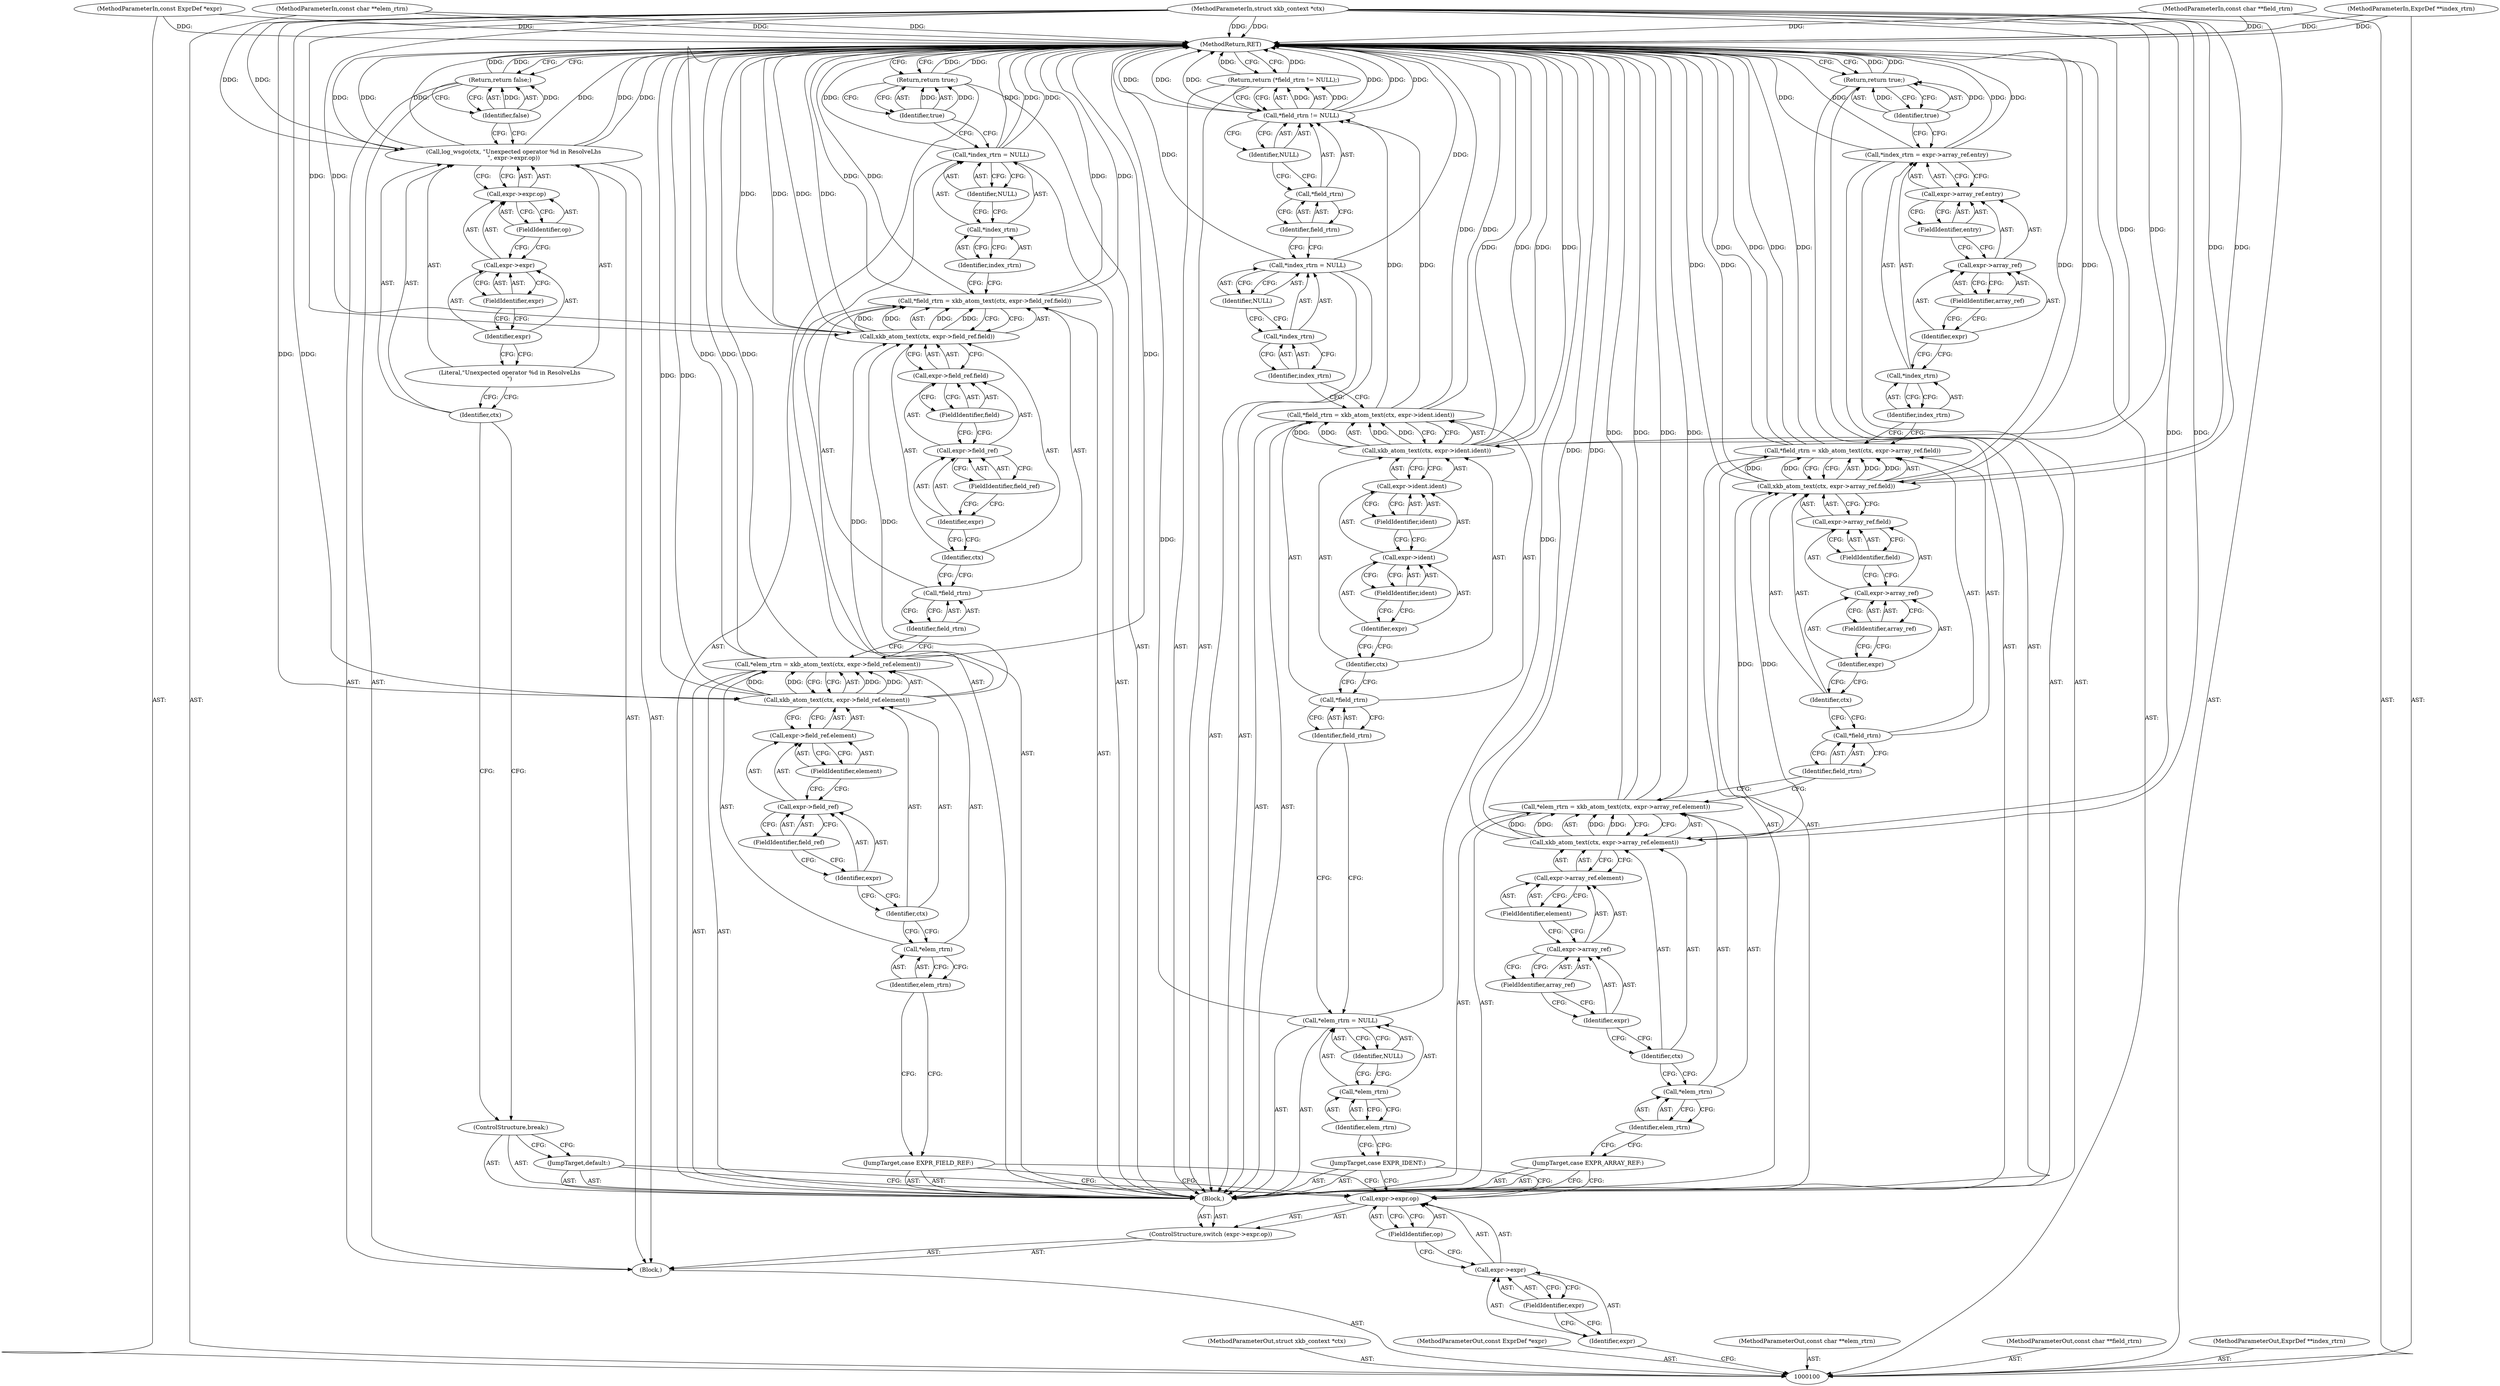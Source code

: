 digraph "1_libxkbcommon_bb4909d2d8fa6b08155e449986a478101e2b2634" {
"1000208" [label="(MethodReturn,RET)"];
"1000101" [label="(MethodParameterIn,struct xkb_context *ctx)"];
"1000253" [label="(MethodParameterOut,struct xkb_context *ctx)"];
"1000102" [label="(MethodParameterIn,const ExprDef *expr)"];
"1000254" [label="(MethodParameterOut,const ExprDef *expr)"];
"1000134" [label="(Call,*field_rtrn != NULL)"];
"1000135" [label="(Call,*field_rtrn)"];
"1000136" [label="(Identifier,field_rtrn)"];
"1000137" [label="(Identifier,NULL)"];
"1000133" [label="(Return,return (*field_rtrn != NULL);)"];
"1000138" [label="(JumpTarget,case EXPR_FIELD_REF:)"];
"1000141" [label="(Identifier,elem_rtrn)"];
"1000142" [label="(Call,xkb_atom_text(ctx, expr->field_ref.element))"];
"1000143" [label="(Identifier,ctx)"];
"1000144" [label="(Call,expr->field_ref.element)"];
"1000145" [label="(Call,expr->field_ref)"];
"1000146" [label="(Identifier,expr)"];
"1000147" [label="(FieldIdentifier,field_ref)"];
"1000148" [label="(FieldIdentifier,element)"];
"1000139" [label="(Call,*elem_rtrn = xkb_atom_text(ctx, expr->field_ref.element))"];
"1000140" [label="(Call,*elem_rtrn)"];
"1000151" [label="(Identifier,field_rtrn)"];
"1000152" [label="(Call,xkb_atom_text(ctx, expr->field_ref.field))"];
"1000153" [label="(Identifier,ctx)"];
"1000154" [label="(Call,expr->field_ref.field)"];
"1000155" [label="(Call,expr->field_ref)"];
"1000156" [label="(Identifier,expr)"];
"1000157" [label="(FieldIdentifier,field_ref)"];
"1000158" [label="(FieldIdentifier,field)"];
"1000149" [label="(Call,*field_rtrn = xkb_atom_text(ctx, expr->field_ref.field))"];
"1000150" [label="(Call,*field_rtrn)"];
"1000161" [label="(Identifier,index_rtrn)"];
"1000162" [label="(Identifier,NULL)"];
"1000159" [label="(Call,*index_rtrn = NULL)"];
"1000160" [label="(Call,*index_rtrn)"];
"1000164" [label="(Identifier,true)"];
"1000163" [label="(Return,return true;)"];
"1000165" [label="(JumpTarget,case EXPR_ARRAY_REF:)"];
"1000168" [label="(Identifier,elem_rtrn)"];
"1000169" [label="(Call,xkb_atom_text(ctx, expr->array_ref.element))"];
"1000170" [label="(Identifier,ctx)"];
"1000171" [label="(Call,expr->array_ref.element)"];
"1000172" [label="(Call,expr->array_ref)"];
"1000173" [label="(Identifier,expr)"];
"1000174" [label="(FieldIdentifier,array_ref)"];
"1000175" [label="(FieldIdentifier,element)"];
"1000166" [label="(Call,*elem_rtrn = xkb_atom_text(ctx, expr->array_ref.element))"];
"1000167" [label="(Call,*elem_rtrn)"];
"1000178" [label="(Identifier,field_rtrn)"];
"1000179" [label="(Call,xkb_atom_text(ctx, expr->array_ref.field))"];
"1000180" [label="(Identifier,ctx)"];
"1000181" [label="(Call,expr->array_ref.field)"];
"1000182" [label="(Call,expr->array_ref)"];
"1000183" [label="(Identifier,expr)"];
"1000184" [label="(FieldIdentifier,array_ref)"];
"1000185" [label="(FieldIdentifier,field)"];
"1000176" [label="(Call,*field_rtrn = xkb_atom_text(ctx, expr->array_ref.field))"];
"1000177" [label="(Call,*field_rtrn)"];
"1000188" [label="(Identifier,index_rtrn)"];
"1000189" [label="(Call,expr->array_ref.entry)"];
"1000190" [label="(Call,expr->array_ref)"];
"1000191" [label="(Identifier,expr)"];
"1000192" [label="(FieldIdentifier,array_ref)"];
"1000193" [label="(FieldIdentifier,entry)"];
"1000186" [label="(Call,*index_rtrn = expr->array_ref.entry)"];
"1000187" [label="(Call,*index_rtrn)"];
"1000103" [label="(MethodParameterIn,const char **elem_rtrn)"];
"1000255" [label="(MethodParameterOut,const char **elem_rtrn)"];
"1000104" [label="(MethodParameterIn,const char **field_rtrn)"];
"1000256" [label="(MethodParameterOut,const char **field_rtrn)"];
"1000195" [label="(Identifier,true)"];
"1000194" [label="(Return,return true;)"];
"1000196" [label="(JumpTarget,default:)"];
"1000197" [label="(ControlStructure,break;)"];
"1000199" [label="(Identifier,ctx)"];
"1000200" [label="(Literal,\"Unexpected operator %d in ResolveLhs\n\")"];
"1000198" [label="(Call,log_wsgo(ctx, \"Unexpected operator %d in ResolveLhs\n\", expr->expr.op))"];
"1000201" [label="(Call,expr->expr.op)"];
"1000202" [label="(Call,expr->expr)"];
"1000203" [label="(Identifier,expr)"];
"1000204" [label="(FieldIdentifier,expr)"];
"1000205" [label="(FieldIdentifier,op)"];
"1000207" [label="(Identifier,false)"];
"1000206" [label="(Return,return false;)"];
"1000105" [label="(MethodParameterIn,ExprDef **index_rtrn)"];
"1000257" [label="(MethodParameterOut,ExprDef **index_rtrn)"];
"1000106" [label="(Block,)"];
"1000108" [label="(Call,expr->expr.op)"];
"1000109" [label="(Call,expr->expr)"];
"1000110" [label="(Identifier,expr)"];
"1000111" [label="(FieldIdentifier,expr)"];
"1000112" [label="(FieldIdentifier,op)"];
"1000113" [label="(Block,)"];
"1000107" [label="(ControlStructure,switch (expr->expr.op))"];
"1000114" [label="(JumpTarget,case EXPR_IDENT:)"];
"1000118" [label="(Identifier,NULL)"];
"1000115" [label="(Call,*elem_rtrn = NULL)"];
"1000116" [label="(Call,*elem_rtrn)"];
"1000117" [label="(Identifier,elem_rtrn)"];
"1000122" [label="(Call,xkb_atom_text(ctx, expr->ident.ident))"];
"1000123" [label="(Identifier,ctx)"];
"1000124" [label="(Call,expr->ident.ident)"];
"1000125" [label="(Call,expr->ident)"];
"1000126" [label="(Identifier,expr)"];
"1000127" [label="(FieldIdentifier,ident)"];
"1000128" [label="(FieldIdentifier,ident)"];
"1000119" [label="(Call,*field_rtrn = xkb_atom_text(ctx, expr->ident.ident))"];
"1000120" [label="(Call,*field_rtrn)"];
"1000121" [label="(Identifier,field_rtrn)"];
"1000132" [label="(Identifier,NULL)"];
"1000129" [label="(Call,*index_rtrn = NULL)"];
"1000130" [label="(Call,*index_rtrn)"];
"1000131" [label="(Identifier,index_rtrn)"];
"1000208" -> "1000100"  [label="AST: "];
"1000208" -> "1000133"  [label="CFG: "];
"1000208" -> "1000163"  [label="CFG: "];
"1000208" -> "1000194"  [label="CFG: "];
"1000208" -> "1000206"  [label="CFG: "];
"1000206" -> "1000208"  [label="DDG: "];
"1000194" -> "1000208"  [label="DDG: "];
"1000198" -> "1000208"  [label="DDG: "];
"1000198" -> "1000208"  [label="DDG: "];
"1000198" -> "1000208"  [label="DDG: "];
"1000166" -> "1000208"  [label="DDG: "];
"1000166" -> "1000208"  [label="DDG: "];
"1000105" -> "1000208"  [label="DDG: "];
"1000179" -> "1000208"  [label="DDG: "];
"1000179" -> "1000208"  [label="DDG: "];
"1000152" -> "1000208"  [label="DDG: "];
"1000152" -> "1000208"  [label="DDG: "];
"1000102" -> "1000208"  [label="DDG: "];
"1000159" -> "1000208"  [label="DDG: "];
"1000159" -> "1000208"  [label="DDG: "];
"1000115" -> "1000208"  [label="DDG: "];
"1000134" -> "1000208"  [label="DDG: "];
"1000134" -> "1000208"  [label="DDG: "];
"1000134" -> "1000208"  [label="DDG: "];
"1000129" -> "1000208"  [label="DDG: "];
"1000186" -> "1000208"  [label="DDG: "];
"1000186" -> "1000208"  [label="DDG: "];
"1000139" -> "1000208"  [label="DDG: "];
"1000139" -> "1000208"  [label="DDG: "];
"1000176" -> "1000208"  [label="DDG: "];
"1000176" -> "1000208"  [label="DDG: "];
"1000104" -> "1000208"  [label="DDG: "];
"1000122" -> "1000208"  [label="DDG: "];
"1000122" -> "1000208"  [label="DDG: "];
"1000149" -> "1000208"  [label="DDG: "];
"1000149" -> "1000208"  [label="DDG: "];
"1000103" -> "1000208"  [label="DDG: "];
"1000142" -> "1000208"  [label="DDG: "];
"1000101" -> "1000208"  [label="DDG: "];
"1000119" -> "1000208"  [label="DDG: "];
"1000169" -> "1000208"  [label="DDG: "];
"1000133" -> "1000208"  [label="DDG: "];
"1000163" -> "1000208"  [label="DDG: "];
"1000101" -> "1000100"  [label="AST: "];
"1000101" -> "1000208"  [label="DDG: "];
"1000101" -> "1000122"  [label="DDG: "];
"1000101" -> "1000142"  [label="DDG: "];
"1000101" -> "1000152"  [label="DDG: "];
"1000101" -> "1000169"  [label="DDG: "];
"1000101" -> "1000179"  [label="DDG: "];
"1000101" -> "1000198"  [label="DDG: "];
"1000253" -> "1000100"  [label="AST: "];
"1000102" -> "1000100"  [label="AST: "];
"1000102" -> "1000208"  [label="DDG: "];
"1000254" -> "1000100"  [label="AST: "];
"1000134" -> "1000133"  [label="AST: "];
"1000134" -> "1000137"  [label="CFG: "];
"1000135" -> "1000134"  [label="AST: "];
"1000137" -> "1000134"  [label="AST: "];
"1000133" -> "1000134"  [label="CFG: "];
"1000134" -> "1000208"  [label="DDG: "];
"1000134" -> "1000208"  [label="DDG: "];
"1000134" -> "1000208"  [label="DDG: "];
"1000134" -> "1000133"  [label="DDG: "];
"1000119" -> "1000134"  [label="DDG: "];
"1000135" -> "1000134"  [label="AST: "];
"1000135" -> "1000136"  [label="CFG: "];
"1000136" -> "1000135"  [label="AST: "];
"1000137" -> "1000135"  [label="CFG: "];
"1000136" -> "1000135"  [label="AST: "];
"1000136" -> "1000129"  [label="CFG: "];
"1000135" -> "1000136"  [label="CFG: "];
"1000137" -> "1000134"  [label="AST: "];
"1000137" -> "1000135"  [label="CFG: "];
"1000134" -> "1000137"  [label="CFG: "];
"1000133" -> "1000113"  [label="AST: "];
"1000133" -> "1000134"  [label="CFG: "];
"1000134" -> "1000133"  [label="AST: "];
"1000208" -> "1000133"  [label="CFG: "];
"1000133" -> "1000208"  [label="DDG: "];
"1000134" -> "1000133"  [label="DDG: "];
"1000138" -> "1000113"  [label="AST: "];
"1000138" -> "1000108"  [label="CFG: "];
"1000141" -> "1000138"  [label="CFG: "];
"1000141" -> "1000140"  [label="AST: "];
"1000141" -> "1000138"  [label="CFG: "];
"1000140" -> "1000141"  [label="CFG: "];
"1000142" -> "1000139"  [label="AST: "];
"1000142" -> "1000144"  [label="CFG: "];
"1000143" -> "1000142"  [label="AST: "];
"1000144" -> "1000142"  [label="AST: "];
"1000139" -> "1000142"  [label="CFG: "];
"1000142" -> "1000208"  [label="DDG: "];
"1000142" -> "1000139"  [label="DDG: "];
"1000142" -> "1000139"  [label="DDG: "];
"1000101" -> "1000142"  [label="DDG: "];
"1000142" -> "1000152"  [label="DDG: "];
"1000143" -> "1000142"  [label="AST: "];
"1000143" -> "1000140"  [label="CFG: "];
"1000146" -> "1000143"  [label="CFG: "];
"1000144" -> "1000142"  [label="AST: "];
"1000144" -> "1000148"  [label="CFG: "];
"1000145" -> "1000144"  [label="AST: "];
"1000148" -> "1000144"  [label="AST: "];
"1000142" -> "1000144"  [label="CFG: "];
"1000145" -> "1000144"  [label="AST: "];
"1000145" -> "1000147"  [label="CFG: "];
"1000146" -> "1000145"  [label="AST: "];
"1000147" -> "1000145"  [label="AST: "];
"1000148" -> "1000145"  [label="CFG: "];
"1000146" -> "1000145"  [label="AST: "];
"1000146" -> "1000143"  [label="CFG: "];
"1000147" -> "1000146"  [label="CFG: "];
"1000147" -> "1000145"  [label="AST: "];
"1000147" -> "1000146"  [label="CFG: "];
"1000145" -> "1000147"  [label="CFG: "];
"1000148" -> "1000144"  [label="AST: "];
"1000148" -> "1000145"  [label="CFG: "];
"1000144" -> "1000148"  [label="CFG: "];
"1000139" -> "1000113"  [label="AST: "];
"1000139" -> "1000142"  [label="CFG: "];
"1000140" -> "1000139"  [label="AST: "];
"1000142" -> "1000139"  [label="AST: "];
"1000151" -> "1000139"  [label="CFG: "];
"1000139" -> "1000208"  [label="DDG: "];
"1000139" -> "1000208"  [label="DDG: "];
"1000142" -> "1000139"  [label="DDG: "];
"1000142" -> "1000139"  [label="DDG: "];
"1000140" -> "1000139"  [label="AST: "];
"1000140" -> "1000141"  [label="CFG: "];
"1000141" -> "1000140"  [label="AST: "];
"1000143" -> "1000140"  [label="CFG: "];
"1000151" -> "1000150"  [label="AST: "];
"1000151" -> "1000139"  [label="CFG: "];
"1000150" -> "1000151"  [label="CFG: "];
"1000152" -> "1000149"  [label="AST: "];
"1000152" -> "1000154"  [label="CFG: "];
"1000153" -> "1000152"  [label="AST: "];
"1000154" -> "1000152"  [label="AST: "];
"1000149" -> "1000152"  [label="CFG: "];
"1000152" -> "1000208"  [label="DDG: "];
"1000152" -> "1000208"  [label="DDG: "];
"1000152" -> "1000149"  [label="DDG: "];
"1000152" -> "1000149"  [label="DDG: "];
"1000142" -> "1000152"  [label="DDG: "];
"1000101" -> "1000152"  [label="DDG: "];
"1000153" -> "1000152"  [label="AST: "];
"1000153" -> "1000150"  [label="CFG: "];
"1000156" -> "1000153"  [label="CFG: "];
"1000154" -> "1000152"  [label="AST: "];
"1000154" -> "1000158"  [label="CFG: "];
"1000155" -> "1000154"  [label="AST: "];
"1000158" -> "1000154"  [label="AST: "];
"1000152" -> "1000154"  [label="CFG: "];
"1000155" -> "1000154"  [label="AST: "];
"1000155" -> "1000157"  [label="CFG: "];
"1000156" -> "1000155"  [label="AST: "];
"1000157" -> "1000155"  [label="AST: "];
"1000158" -> "1000155"  [label="CFG: "];
"1000156" -> "1000155"  [label="AST: "];
"1000156" -> "1000153"  [label="CFG: "];
"1000157" -> "1000156"  [label="CFG: "];
"1000157" -> "1000155"  [label="AST: "];
"1000157" -> "1000156"  [label="CFG: "];
"1000155" -> "1000157"  [label="CFG: "];
"1000158" -> "1000154"  [label="AST: "];
"1000158" -> "1000155"  [label="CFG: "];
"1000154" -> "1000158"  [label="CFG: "];
"1000149" -> "1000113"  [label="AST: "];
"1000149" -> "1000152"  [label="CFG: "];
"1000150" -> "1000149"  [label="AST: "];
"1000152" -> "1000149"  [label="AST: "];
"1000161" -> "1000149"  [label="CFG: "];
"1000149" -> "1000208"  [label="DDG: "];
"1000149" -> "1000208"  [label="DDG: "];
"1000152" -> "1000149"  [label="DDG: "];
"1000152" -> "1000149"  [label="DDG: "];
"1000150" -> "1000149"  [label="AST: "];
"1000150" -> "1000151"  [label="CFG: "];
"1000151" -> "1000150"  [label="AST: "];
"1000153" -> "1000150"  [label="CFG: "];
"1000161" -> "1000160"  [label="AST: "];
"1000161" -> "1000149"  [label="CFG: "];
"1000160" -> "1000161"  [label="CFG: "];
"1000162" -> "1000159"  [label="AST: "];
"1000162" -> "1000160"  [label="CFG: "];
"1000159" -> "1000162"  [label="CFG: "];
"1000159" -> "1000113"  [label="AST: "];
"1000159" -> "1000162"  [label="CFG: "];
"1000160" -> "1000159"  [label="AST: "];
"1000162" -> "1000159"  [label="AST: "];
"1000164" -> "1000159"  [label="CFG: "];
"1000159" -> "1000208"  [label="DDG: "];
"1000159" -> "1000208"  [label="DDG: "];
"1000160" -> "1000159"  [label="AST: "];
"1000160" -> "1000161"  [label="CFG: "];
"1000161" -> "1000160"  [label="AST: "];
"1000162" -> "1000160"  [label="CFG: "];
"1000164" -> "1000163"  [label="AST: "];
"1000164" -> "1000159"  [label="CFG: "];
"1000163" -> "1000164"  [label="CFG: "];
"1000164" -> "1000163"  [label="DDG: "];
"1000163" -> "1000113"  [label="AST: "];
"1000163" -> "1000164"  [label="CFG: "];
"1000164" -> "1000163"  [label="AST: "];
"1000208" -> "1000163"  [label="CFG: "];
"1000163" -> "1000208"  [label="DDG: "];
"1000164" -> "1000163"  [label="DDG: "];
"1000165" -> "1000113"  [label="AST: "];
"1000165" -> "1000108"  [label="CFG: "];
"1000168" -> "1000165"  [label="CFG: "];
"1000168" -> "1000167"  [label="AST: "];
"1000168" -> "1000165"  [label="CFG: "];
"1000167" -> "1000168"  [label="CFG: "];
"1000169" -> "1000166"  [label="AST: "];
"1000169" -> "1000171"  [label="CFG: "];
"1000170" -> "1000169"  [label="AST: "];
"1000171" -> "1000169"  [label="AST: "];
"1000166" -> "1000169"  [label="CFG: "];
"1000169" -> "1000208"  [label="DDG: "];
"1000169" -> "1000166"  [label="DDG: "];
"1000169" -> "1000166"  [label="DDG: "];
"1000101" -> "1000169"  [label="DDG: "];
"1000169" -> "1000179"  [label="DDG: "];
"1000170" -> "1000169"  [label="AST: "];
"1000170" -> "1000167"  [label="CFG: "];
"1000173" -> "1000170"  [label="CFG: "];
"1000171" -> "1000169"  [label="AST: "];
"1000171" -> "1000175"  [label="CFG: "];
"1000172" -> "1000171"  [label="AST: "];
"1000175" -> "1000171"  [label="AST: "];
"1000169" -> "1000171"  [label="CFG: "];
"1000172" -> "1000171"  [label="AST: "];
"1000172" -> "1000174"  [label="CFG: "];
"1000173" -> "1000172"  [label="AST: "];
"1000174" -> "1000172"  [label="AST: "];
"1000175" -> "1000172"  [label="CFG: "];
"1000173" -> "1000172"  [label="AST: "];
"1000173" -> "1000170"  [label="CFG: "];
"1000174" -> "1000173"  [label="CFG: "];
"1000174" -> "1000172"  [label="AST: "];
"1000174" -> "1000173"  [label="CFG: "];
"1000172" -> "1000174"  [label="CFG: "];
"1000175" -> "1000171"  [label="AST: "];
"1000175" -> "1000172"  [label="CFG: "];
"1000171" -> "1000175"  [label="CFG: "];
"1000166" -> "1000113"  [label="AST: "];
"1000166" -> "1000169"  [label="CFG: "];
"1000167" -> "1000166"  [label="AST: "];
"1000169" -> "1000166"  [label="AST: "];
"1000178" -> "1000166"  [label="CFG: "];
"1000166" -> "1000208"  [label="DDG: "];
"1000166" -> "1000208"  [label="DDG: "];
"1000169" -> "1000166"  [label="DDG: "];
"1000169" -> "1000166"  [label="DDG: "];
"1000167" -> "1000166"  [label="AST: "];
"1000167" -> "1000168"  [label="CFG: "];
"1000168" -> "1000167"  [label="AST: "];
"1000170" -> "1000167"  [label="CFG: "];
"1000178" -> "1000177"  [label="AST: "];
"1000178" -> "1000166"  [label="CFG: "];
"1000177" -> "1000178"  [label="CFG: "];
"1000179" -> "1000176"  [label="AST: "];
"1000179" -> "1000181"  [label="CFG: "];
"1000180" -> "1000179"  [label="AST: "];
"1000181" -> "1000179"  [label="AST: "];
"1000176" -> "1000179"  [label="CFG: "];
"1000179" -> "1000208"  [label="DDG: "];
"1000179" -> "1000208"  [label="DDG: "];
"1000179" -> "1000176"  [label="DDG: "];
"1000179" -> "1000176"  [label="DDG: "];
"1000169" -> "1000179"  [label="DDG: "];
"1000101" -> "1000179"  [label="DDG: "];
"1000180" -> "1000179"  [label="AST: "];
"1000180" -> "1000177"  [label="CFG: "];
"1000183" -> "1000180"  [label="CFG: "];
"1000181" -> "1000179"  [label="AST: "];
"1000181" -> "1000185"  [label="CFG: "];
"1000182" -> "1000181"  [label="AST: "];
"1000185" -> "1000181"  [label="AST: "];
"1000179" -> "1000181"  [label="CFG: "];
"1000182" -> "1000181"  [label="AST: "];
"1000182" -> "1000184"  [label="CFG: "];
"1000183" -> "1000182"  [label="AST: "];
"1000184" -> "1000182"  [label="AST: "];
"1000185" -> "1000182"  [label="CFG: "];
"1000183" -> "1000182"  [label="AST: "];
"1000183" -> "1000180"  [label="CFG: "];
"1000184" -> "1000183"  [label="CFG: "];
"1000184" -> "1000182"  [label="AST: "];
"1000184" -> "1000183"  [label="CFG: "];
"1000182" -> "1000184"  [label="CFG: "];
"1000185" -> "1000181"  [label="AST: "];
"1000185" -> "1000182"  [label="CFG: "];
"1000181" -> "1000185"  [label="CFG: "];
"1000176" -> "1000113"  [label="AST: "];
"1000176" -> "1000179"  [label="CFG: "];
"1000177" -> "1000176"  [label="AST: "];
"1000179" -> "1000176"  [label="AST: "];
"1000188" -> "1000176"  [label="CFG: "];
"1000176" -> "1000208"  [label="DDG: "];
"1000176" -> "1000208"  [label="DDG: "];
"1000179" -> "1000176"  [label="DDG: "];
"1000179" -> "1000176"  [label="DDG: "];
"1000177" -> "1000176"  [label="AST: "];
"1000177" -> "1000178"  [label="CFG: "];
"1000178" -> "1000177"  [label="AST: "];
"1000180" -> "1000177"  [label="CFG: "];
"1000188" -> "1000187"  [label="AST: "];
"1000188" -> "1000176"  [label="CFG: "];
"1000187" -> "1000188"  [label="CFG: "];
"1000189" -> "1000186"  [label="AST: "];
"1000189" -> "1000193"  [label="CFG: "];
"1000190" -> "1000189"  [label="AST: "];
"1000193" -> "1000189"  [label="AST: "];
"1000186" -> "1000189"  [label="CFG: "];
"1000190" -> "1000189"  [label="AST: "];
"1000190" -> "1000192"  [label="CFG: "];
"1000191" -> "1000190"  [label="AST: "];
"1000192" -> "1000190"  [label="AST: "];
"1000193" -> "1000190"  [label="CFG: "];
"1000191" -> "1000190"  [label="AST: "];
"1000191" -> "1000187"  [label="CFG: "];
"1000192" -> "1000191"  [label="CFG: "];
"1000192" -> "1000190"  [label="AST: "];
"1000192" -> "1000191"  [label="CFG: "];
"1000190" -> "1000192"  [label="CFG: "];
"1000193" -> "1000189"  [label="AST: "];
"1000193" -> "1000190"  [label="CFG: "];
"1000189" -> "1000193"  [label="CFG: "];
"1000186" -> "1000113"  [label="AST: "];
"1000186" -> "1000189"  [label="CFG: "];
"1000187" -> "1000186"  [label="AST: "];
"1000189" -> "1000186"  [label="AST: "];
"1000195" -> "1000186"  [label="CFG: "];
"1000186" -> "1000208"  [label="DDG: "];
"1000186" -> "1000208"  [label="DDG: "];
"1000187" -> "1000186"  [label="AST: "];
"1000187" -> "1000188"  [label="CFG: "];
"1000188" -> "1000187"  [label="AST: "];
"1000191" -> "1000187"  [label="CFG: "];
"1000103" -> "1000100"  [label="AST: "];
"1000103" -> "1000208"  [label="DDG: "];
"1000255" -> "1000100"  [label="AST: "];
"1000104" -> "1000100"  [label="AST: "];
"1000104" -> "1000208"  [label="DDG: "];
"1000256" -> "1000100"  [label="AST: "];
"1000195" -> "1000194"  [label="AST: "];
"1000195" -> "1000186"  [label="CFG: "];
"1000194" -> "1000195"  [label="CFG: "];
"1000195" -> "1000194"  [label="DDG: "];
"1000194" -> "1000113"  [label="AST: "];
"1000194" -> "1000195"  [label="CFG: "];
"1000195" -> "1000194"  [label="AST: "];
"1000208" -> "1000194"  [label="CFG: "];
"1000194" -> "1000208"  [label="DDG: "];
"1000195" -> "1000194"  [label="DDG: "];
"1000196" -> "1000113"  [label="AST: "];
"1000196" -> "1000108"  [label="CFG: "];
"1000197" -> "1000196"  [label="CFG: "];
"1000197" -> "1000113"  [label="AST: "];
"1000197" -> "1000196"  [label="CFG: "];
"1000199" -> "1000197"  [label="CFG: "];
"1000199" -> "1000198"  [label="AST: "];
"1000199" -> "1000197"  [label="CFG: "];
"1000200" -> "1000199"  [label="CFG: "];
"1000200" -> "1000198"  [label="AST: "];
"1000200" -> "1000199"  [label="CFG: "];
"1000203" -> "1000200"  [label="CFG: "];
"1000198" -> "1000106"  [label="AST: "];
"1000198" -> "1000201"  [label="CFG: "];
"1000199" -> "1000198"  [label="AST: "];
"1000200" -> "1000198"  [label="AST: "];
"1000201" -> "1000198"  [label="AST: "];
"1000207" -> "1000198"  [label="CFG: "];
"1000198" -> "1000208"  [label="DDG: "];
"1000198" -> "1000208"  [label="DDG: "];
"1000198" -> "1000208"  [label="DDG: "];
"1000101" -> "1000198"  [label="DDG: "];
"1000201" -> "1000198"  [label="AST: "];
"1000201" -> "1000205"  [label="CFG: "];
"1000202" -> "1000201"  [label="AST: "];
"1000205" -> "1000201"  [label="AST: "];
"1000198" -> "1000201"  [label="CFG: "];
"1000202" -> "1000201"  [label="AST: "];
"1000202" -> "1000204"  [label="CFG: "];
"1000203" -> "1000202"  [label="AST: "];
"1000204" -> "1000202"  [label="AST: "];
"1000205" -> "1000202"  [label="CFG: "];
"1000203" -> "1000202"  [label="AST: "];
"1000203" -> "1000200"  [label="CFG: "];
"1000204" -> "1000203"  [label="CFG: "];
"1000204" -> "1000202"  [label="AST: "];
"1000204" -> "1000203"  [label="CFG: "];
"1000202" -> "1000204"  [label="CFG: "];
"1000205" -> "1000201"  [label="AST: "];
"1000205" -> "1000202"  [label="CFG: "];
"1000201" -> "1000205"  [label="CFG: "];
"1000207" -> "1000206"  [label="AST: "];
"1000207" -> "1000198"  [label="CFG: "];
"1000206" -> "1000207"  [label="CFG: "];
"1000207" -> "1000206"  [label="DDG: "];
"1000206" -> "1000106"  [label="AST: "];
"1000206" -> "1000207"  [label="CFG: "];
"1000207" -> "1000206"  [label="AST: "];
"1000208" -> "1000206"  [label="CFG: "];
"1000206" -> "1000208"  [label="DDG: "];
"1000207" -> "1000206"  [label="DDG: "];
"1000105" -> "1000100"  [label="AST: "];
"1000105" -> "1000208"  [label="DDG: "];
"1000257" -> "1000100"  [label="AST: "];
"1000106" -> "1000100"  [label="AST: "];
"1000107" -> "1000106"  [label="AST: "];
"1000198" -> "1000106"  [label="AST: "];
"1000206" -> "1000106"  [label="AST: "];
"1000108" -> "1000107"  [label="AST: "];
"1000108" -> "1000112"  [label="CFG: "];
"1000109" -> "1000108"  [label="AST: "];
"1000112" -> "1000108"  [label="AST: "];
"1000114" -> "1000108"  [label="CFG: "];
"1000138" -> "1000108"  [label="CFG: "];
"1000165" -> "1000108"  [label="CFG: "];
"1000196" -> "1000108"  [label="CFG: "];
"1000109" -> "1000108"  [label="AST: "];
"1000109" -> "1000111"  [label="CFG: "];
"1000110" -> "1000109"  [label="AST: "];
"1000111" -> "1000109"  [label="AST: "];
"1000112" -> "1000109"  [label="CFG: "];
"1000110" -> "1000109"  [label="AST: "];
"1000110" -> "1000100"  [label="CFG: "];
"1000111" -> "1000110"  [label="CFG: "];
"1000111" -> "1000109"  [label="AST: "];
"1000111" -> "1000110"  [label="CFG: "];
"1000109" -> "1000111"  [label="CFG: "];
"1000112" -> "1000108"  [label="AST: "];
"1000112" -> "1000109"  [label="CFG: "];
"1000108" -> "1000112"  [label="CFG: "];
"1000113" -> "1000107"  [label="AST: "];
"1000114" -> "1000113"  [label="AST: "];
"1000115" -> "1000113"  [label="AST: "];
"1000119" -> "1000113"  [label="AST: "];
"1000129" -> "1000113"  [label="AST: "];
"1000133" -> "1000113"  [label="AST: "];
"1000138" -> "1000113"  [label="AST: "];
"1000139" -> "1000113"  [label="AST: "];
"1000149" -> "1000113"  [label="AST: "];
"1000159" -> "1000113"  [label="AST: "];
"1000163" -> "1000113"  [label="AST: "];
"1000165" -> "1000113"  [label="AST: "];
"1000166" -> "1000113"  [label="AST: "];
"1000176" -> "1000113"  [label="AST: "];
"1000186" -> "1000113"  [label="AST: "];
"1000194" -> "1000113"  [label="AST: "];
"1000196" -> "1000113"  [label="AST: "];
"1000197" -> "1000113"  [label="AST: "];
"1000107" -> "1000106"  [label="AST: "];
"1000108" -> "1000107"  [label="AST: "];
"1000113" -> "1000107"  [label="AST: "];
"1000114" -> "1000113"  [label="AST: "];
"1000114" -> "1000108"  [label="CFG: "];
"1000117" -> "1000114"  [label="CFG: "];
"1000118" -> "1000115"  [label="AST: "];
"1000118" -> "1000116"  [label="CFG: "];
"1000115" -> "1000118"  [label="CFG: "];
"1000115" -> "1000113"  [label="AST: "];
"1000115" -> "1000118"  [label="CFG: "];
"1000116" -> "1000115"  [label="AST: "];
"1000118" -> "1000115"  [label="AST: "];
"1000121" -> "1000115"  [label="CFG: "];
"1000115" -> "1000208"  [label="DDG: "];
"1000116" -> "1000115"  [label="AST: "];
"1000116" -> "1000117"  [label="CFG: "];
"1000117" -> "1000116"  [label="AST: "];
"1000118" -> "1000116"  [label="CFG: "];
"1000117" -> "1000116"  [label="AST: "];
"1000117" -> "1000114"  [label="CFG: "];
"1000116" -> "1000117"  [label="CFG: "];
"1000122" -> "1000119"  [label="AST: "];
"1000122" -> "1000124"  [label="CFG: "];
"1000123" -> "1000122"  [label="AST: "];
"1000124" -> "1000122"  [label="AST: "];
"1000119" -> "1000122"  [label="CFG: "];
"1000122" -> "1000208"  [label="DDG: "];
"1000122" -> "1000208"  [label="DDG: "];
"1000122" -> "1000119"  [label="DDG: "];
"1000122" -> "1000119"  [label="DDG: "];
"1000101" -> "1000122"  [label="DDG: "];
"1000123" -> "1000122"  [label="AST: "];
"1000123" -> "1000120"  [label="CFG: "];
"1000126" -> "1000123"  [label="CFG: "];
"1000124" -> "1000122"  [label="AST: "];
"1000124" -> "1000128"  [label="CFG: "];
"1000125" -> "1000124"  [label="AST: "];
"1000128" -> "1000124"  [label="AST: "];
"1000122" -> "1000124"  [label="CFG: "];
"1000125" -> "1000124"  [label="AST: "];
"1000125" -> "1000127"  [label="CFG: "];
"1000126" -> "1000125"  [label="AST: "];
"1000127" -> "1000125"  [label="AST: "];
"1000128" -> "1000125"  [label="CFG: "];
"1000126" -> "1000125"  [label="AST: "];
"1000126" -> "1000123"  [label="CFG: "];
"1000127" -> "1000126"  [label="CFG: "];
"1000127" -> "1000125"  [label="AST: "];
"1000127" -> "1000126"  [label="CFG: "];
"1000125" -> "1000127"  [label="CFG: "];
"1000128" -> "1000124"  [label="AST: "];
"1000128" -> "1000125"  [label="CFG: "];
"1000124" -> "1000128"  [label="CFG: "];
"1000119" -> "1000113"  [label="AST: "];
"1000119" -> "1000122"  [label="CFG: "];
"1000120" -> "1000119"  [label="AST: "];
"1000122" -> "1000119"  [label="AST: "];
"1000131" -> "1000119"  [label="CFG: "];
"1000119" -> "1000208"  [label="DDG: "];
"1000122" -> "1000119"  [label="DDG: "];
"1000122" -> "1000119"  [label="DDG: "];
"1000119" -> "1000134"  [label="DDG: "];
"1000120" -> "1000119"  [label="AST: "];
"1000120" -> "1000121"  [label="CFG: "];
"1000121" -> "1000120"  [label="AST: "];
"1000123" -> "1000120"  [label="CFG: "];
"1000121" -> "1000120"  [label="AST: "];
"1000121" -> "1000115"  [label="CFG: "];
"1000120" -> "1000121"  [label="CFG: "];
"1000132" -> "1000129"  [label="AST: "];
"1000132" -> "1000130"  [label="CFG: "];
"1000129" -> "1000132"  [label="CFG: "];
"1000129" -> "1000113"  [label="AST: "];
"1000129" -> "1000132"  [label="CFG: "];
"1000130" -> "1000129"  [label="AST: "];
"1000132" -> "1000129"  [label="AST: "];
"1000136" -> "1000129"  [label="CFG: "];
"1000129" -> "1000208"  [label="DDG: "];
"1000130" -> "1000129"  [label="AST: "];
"1000130" -> "1000131"  [label="CFG: "];
"1000131" -> "1000130"  [label="AST: "];
"1000132" -> "1000130"  [label="CFG: "];
"1000131" -> "1000130"  [label="AST: "];
"1000131" -> "1000119"  [label="CFG: "];
"1000130" -> "1000131"  [label="CFG: "];
}
